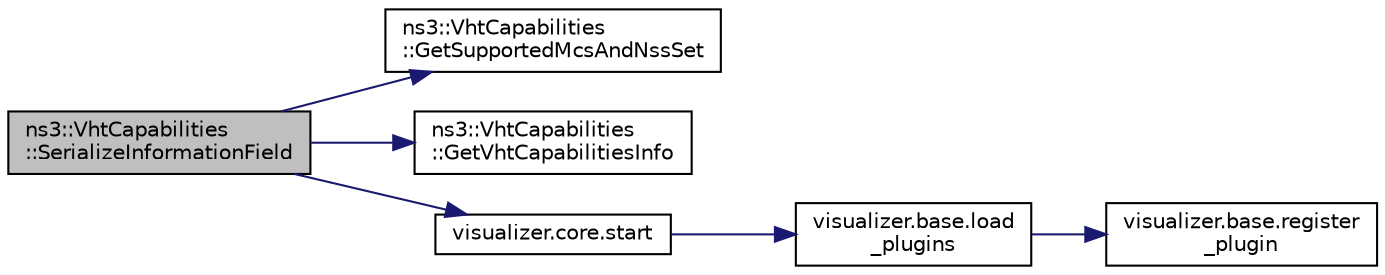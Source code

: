 digraph "ns3::VhtCapabilities::SerializeInformationField"
{
 // LATEX_PDF_SIZE
  edge [fontname="Helvetica",fontsize="10",labelfontname="Helvetica",labelfontsize="10"];
  node [fontname="Helvetica",fontsize="10",shape=record];
  rankdir="LR";
  Node1 [label="ns3::VhtCapabilities\l::SerializeInformationField",height=0.2,width=0.4,color="black", fillcolor="grey75", style="filled", fontcolor="black",tooltip="Serialize information (i.e., the body of the IE, not including the Element ID and length octets)"];
  Node1 -> Node2 [color="midnightblue",fontsize="10",style="solid",fontname="Helvetica"];
  Node2 [label="ns3::VhtCapabilities\l::GetSupportedMcsAndNssSet",height=0.2,width=0.4,color="black", fillcolor="white", style="filled",URL="$classns3_1_1_vht_capabilities.html#ab8d44faddd62b362704ec28a4db96eaa",tooltip="Return the MCS and NSS field in the VHT Capabilities information element."];
  Node1 -> Node3 [color="midnightblue",fontsize="10",style="solid",fontname="Helvetica"];
  Node3 [label="ns3::VhtCapabilities\l::GetVhtCapabilitiesInfo",height=0.2,width=0.4,color="black", fillcolor="white", style="filled",URL="$classns3_1_1_vht_capabilities.html#abf0cb789c3cd93ecd56b6faa5156665f",tooltip="Return the VHT Capabilities Info field in the VHT Capabilities information element."];
  Node1 -> Node4 [color="midnightblue",fontsize="10",style="solid",fontname="Helvetica"];
  Node4 [label="visualizer.core.start",height=0.2,width=0.4,color="black", fillcolor="white", style="filled",URL="$namespacevisualizer_1_1core.html#a2a35e5d8a34af358b508dac8635754e0",tooltip=" "];
  Node4 -> Node5 [color="midnightblue",fontsize="10",style="solid",fontname="Helvetica"];
  Node5 [label="visualizer.base.load\l_plugins",height=0.2,width=0.4,color="black", fillcolor="white", style="filled",URL="$namespacevisualizer_1_1base.html#ad171497a5ff1afe0a73bedaebf35448f",tooltip=" "];
  Node5 -> Node6 [color="midnightblue",fontsize="10",style="solid",fontname="Helvetica"];
  Node6 [label="visualizer.base.register\l_plugin",height=0.2,width=0.4,color="black", fillcolor="white", style="filled",URL="$namespacevisualizer_1_1base.html#a6b0ffcff1e17ec4027496f50177e5b9e",tooltip=" "];
}
